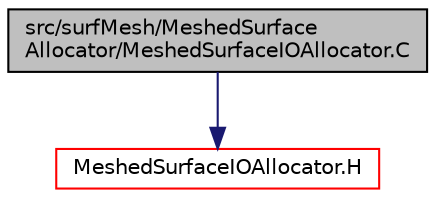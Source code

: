 digraph "src/surfMesh/MeshedSurfaceAllocator/MeshedSurfaceIOAllocator.C"
{
  bgcolor="transparent";
  edge [fontname="Helvetica",fontsize="10",labelfontname="Helvetica",labelfontsize="10"];
  node [fontname="Helvetica",fontsize="10",shape=record];
  Node1 [label="src/surfMesh/MeshedSurface\lAllocator/MeshedSurfaceIOAllocator.C",height=0.2,width=0.4,color="black", fillcolor="grey75", style="filled", fontcolor="black"];
  Node1 -> Node2 [color="midnightblue",fontsize="10",style="solid",fontname="Helvetica"];
  Node2 [label="MeshedSurfaceIOAllocator.H",height=0.2,width=0.4,color="red",URL="$a10061.html"];
}

